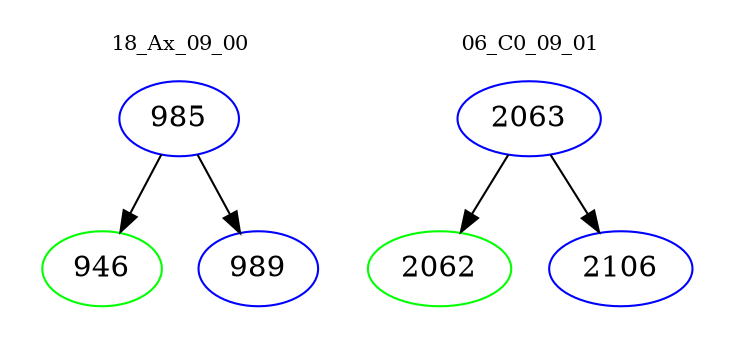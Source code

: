 digraph{
subgraph cluster_0 {
color = white
label = "18_Ax_09_00";
fontsize=10;
T0_985 [label="985", color="blue"]
T0_985 -> T0_946 [color="black"]
T0_946 [label="946", color="green"]
T0_985 -> T0_989 [color="black"]
T0_989 [label="989", color="blue"]
}
subgraph cluster_1 {
color = white
label = "06_C0_09_01";
fontsize=10;
T1_2063 [label="2063", color="blue"]
T1_2063 -> T1_2062 [color="black"]
T1_2062 [label="2062", color="green"]
T1_2063 -> T1_2106 [color="black"]
T1_2106 [label="2106", color="blue"]
}
}

